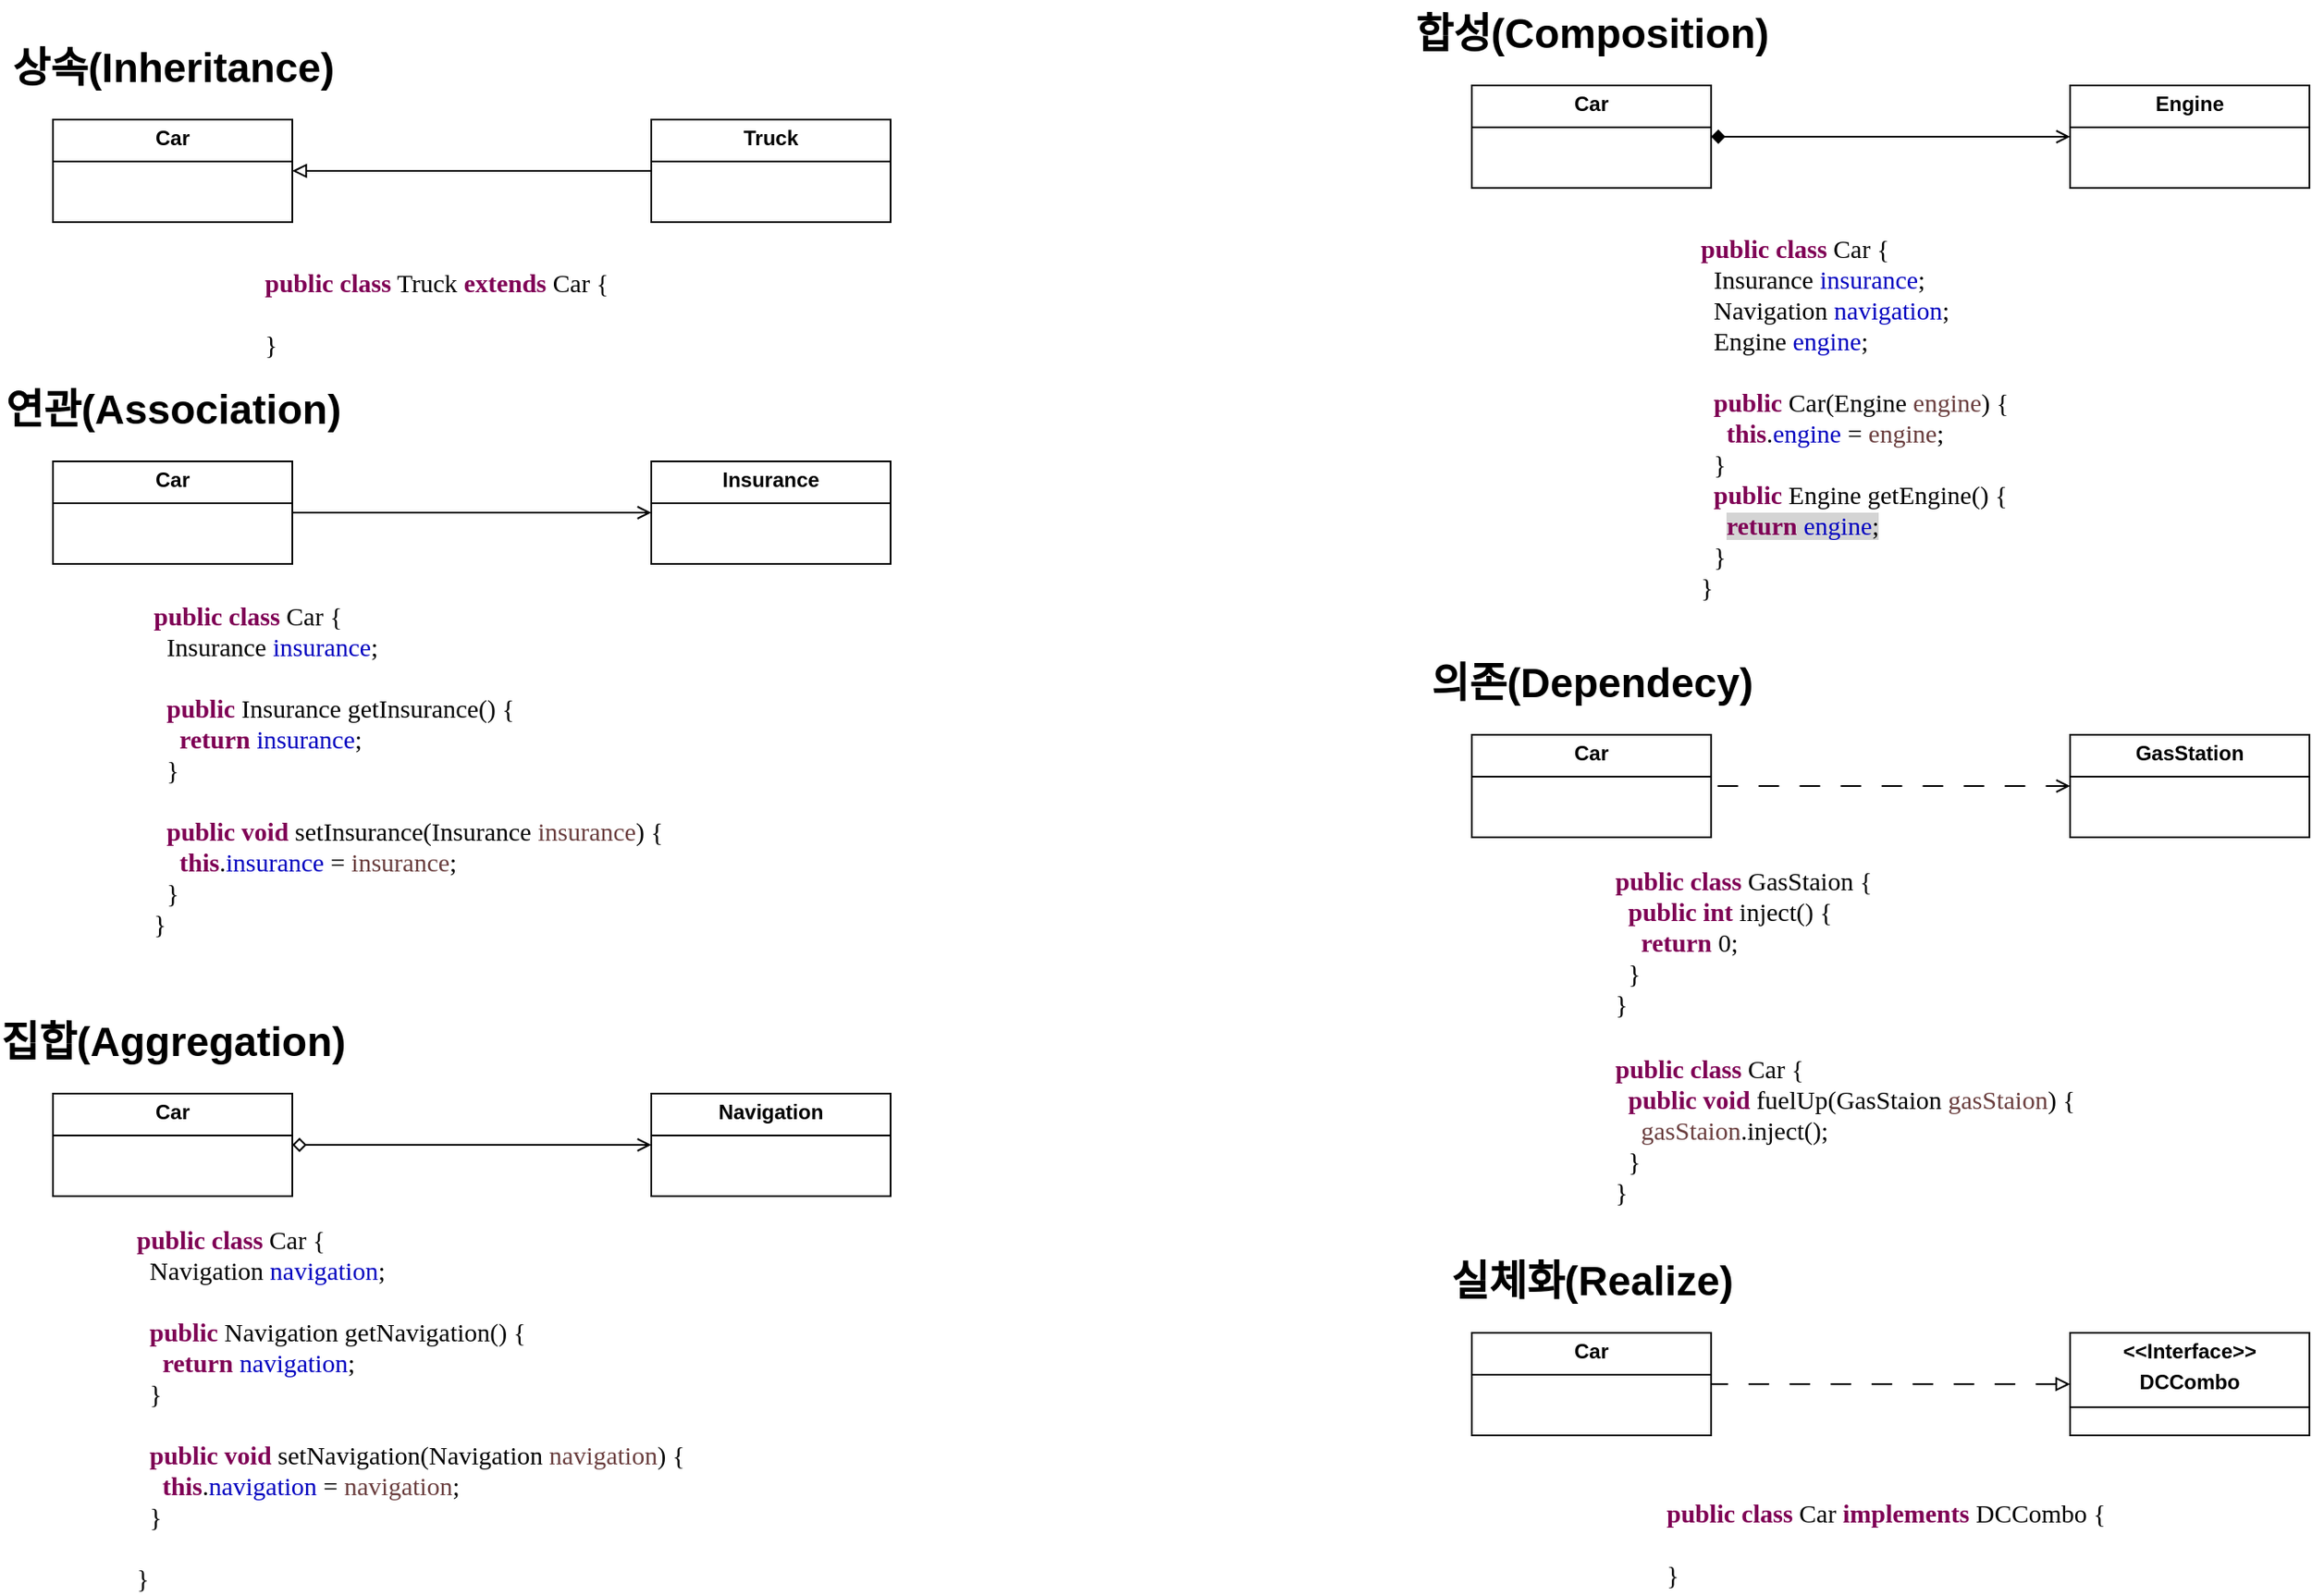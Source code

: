 <mxfile version="24.6.4" type="device">
  <diagram name="페이지-1" id="vJubQT-2Y8gxTBsKiOb1">
    <mxGraphModel dx="2049" dy="1296" grid="1" gridSize="10" guides="1" tooltips="1" connect="1" arrows="1" fold="1" page="1" pageScale="1" pageWidth="827" pageHeight="1169" math="0" shadow="0">
      <root>
        <mxCell id="0" />
        <mxCell id="1" parent="0" />
        <mxCell id="97UIIDrQB9eTL_ICYi2H-1" value="&lt;p style=&quot;margin:0px;margin-top:4px;text-align:center;&quot;&gt;&lt;b&gt;Car&lt;/b&gt;&lt;/p&gt;&lt;hr size=&quot;1&quot; style=&quot;border-style:solid;&quot;&gt;&lt;div style=&quot;height:2px;&quot;&gt;&lt;/div&gt;" style="verticalAlign=top;align=left;overflow=fill;html=1;whiteSpace=wrap;" vertex="1" parent="1">
          <mxGeometry x="200" y="140" width="140" height="60" as="geometry" />
        </mxCell>
        <mxCell id="97UIIDrQB9eTL_ICYi2H-3" style="edgeStyle=orthogonalEdgeStyle;rounded=0;orthogonalLoop=1;jettySize=auto;html=1;entryX=1;entryY=0.5;entryDx=0;entryDy=0;startArrow=none;startFill=0;endArrow=block;endFill=0;" edge="1" parent="1" source="97UIIDrQB9eTL_ICYi2H-2" target="97UIIDrQB9eTL_ICYi2H-1">
          <mxGeometry relative="1" as="geometry" />
        </mxCell>
        <mxCell id="97UIIDrQB9eTL_ICYi2H-2" value="&lt;p style=&quot;margin:0px;margin-top:4px;text-align:center;&quot;&gt;&lt;b&gt;Truck&lt;/b&gt;&lt;/p&gt;&lt;hr size=&quot;1&quot; style=&quot;border-style:solid;&quot;&gt;&lt;div style=&quot;height:2px;&quot;&gt;&lt;/div&gt;" style="verticalAlign=top;align=left;overflow=fill;html=1;whiteSpace=wrap;" vertex="1" parent="1">
          <mxGeometry x="550" y="140" width="140" height="60" as="geometry" />
        </mxCell>
        <mxCell id="97UIIDrQB9eTL_ICYi2H-4" value="&lt;p style=&quot;margin:0px;margin-top:4px;text-align:center;&quot;&gt;&lt;b&gt;Car&lt;/b&gt;&lt;/p&gt;&lt;hr size=&quot;1&quot; style=&quot;border-style:solid;&quot;&gt;&lt;div style=&quot;height:2px;&quot;&gt;&lt;br&gt;&lt;/div&gt;" style="verticalAlign=top;align=left;overflow=fill;html=1;whiteSpace=wrap;" vertex="1" parent="1">
          <mxGeometry x="200" y="340" width="140" height="60" as="geometry" />
        </mxCell>
        <mxCell id="97UIIDrQB9eTL_ICYi2H-5" style="edgeStyle=orthogonalEdgeStyle;rounded=0;orthogonalLoop=1;jettySize=auto;html=1;entryX=1;entryY=0.5;entryDx=0;entryDy=0;startArrow=open;startFill=0;endArrow=none;endFill=0;" edge="1" parent="1" source="97UIIDrQB9eTL_ICYi2H-6" target="97UIIDrQB9eTL_ICYi2H-4">
          <mxGeometry relative="1" as="geometry" />
        </mxCell>
        <mxCell id="97UIIDrQB9eTL_ICYi2H-6" value="&lt;p style=&quot;margin:0px;margin-top:4px;text-align:center;&quot;&gt;&lt;b&gt;Insurance&lt;/b&gt;&lt;/p&gt;&lt;hr size=&quot;1&quot; style=&quot;border-style:solid;&quot;&gt;&lt;div style=&quot;height:2px;&quot;&gt;&lt;/div&gt;" style="verticalAlign=top;align=left;overflow=fill;html=1;whiteSpace=wrap;" vertex="1" parent="1">
          <mxGeometry x="550" y="340" width="140" height="60" as="geometry" />
        </mxCell>
        <mxCell id="97UIIDrQB9eTL_ICYi2H-7" value="상속(Inheritance)" style="text;strokeColor=none;fillColor=none;html=1;fontSize=24;fontStyle=1;verticalAlign=middle;align=center;" vertex="1" parent="1">
          <mxGeometry x="220" y="90" width="100" height="40" as="geometry" />
        </mxCell>
        <mxCell id="97UIIDrQB9eTL_ICYi2H-8" value="연관(Association)" style="text;strokeColor=none;fillColor=none;html=1;fontSize=24;fontStyle=1;verticalAlign=middle;align=center;" vertex="1" parent="1">
          <mxGeometry x="220" y="290" width="100" height="40" as="geometry" />
        </mxCell>
        <mxCell id="97UIIDrQB9eTL_ICYi2H-10" value="&lt;div style=&quot;background-color: rgb(255, 255, 255); padding: 0px 0px 0px 2px; font-size: 15px;&quot;&gt;&lt;div style=&quot;color: rgb(0, 0, 0); background-color: rgb(255, 255, 255); font-family: D2Coding; white-space: pre;&quot;&gt;&lt;p style=&quot;margin:0;&quot;&gt;&lt;span style=&quot;color:#7f0055;font-weight:bold;&quot;&gt;public&lt;/span&gt;&lt;span style=&quot;color:#000000;&quot;&gt; &lt;/span&gt;&lt;span style=&quot;color:#7f0055;font-weight:bold;&quot;&gt;class&lt;/span&gt;&lt;span style=&quot;color:#000000;&quot;&gt; Truck &lt;/span&gt;&lt;span style=&quot;color:#7f0055;font-weight:bold;&quot;&gt;extends&lt;/span&gt;&lt;span style=&quot;color:#000000;&quot;&gt; Car {&lt;/span&gt;&lt;/p&gt;&lt;p style=&quot;margin:0;&quot;&gt;&lt;br&gt;&lt;/p&gt;&lt;p style=&quot;margin:0;&quot;&gt;&lt;span style=&quot;color:#000000;&quot;&gt;}&lt;/span&gt;&lt;/p&gt;&lt;/div&gt;&lt;/div&gt;" style="text;whiteSpace=wrap;html=1;" vertex="1" parent="1">
          <mxGeometry x="320" y="220" width="250" height="60" as="geometry" />
        </mxCell>
        <mxCell id="97UIIDrQB9eTL_ICYi2H-11" value="&lt;p style=&quot;margin:0px;margin-top:4px;text-align:center;&quot;&gt;&lt;b&gt;Car&lt;/b&gt;&lt;/p&gt;&lt;hr size=&quot;1&quot; style=&quot;border-style:solid;&quot;&gt;&lt;div style=&quot;height:2px;&quot;&gt;&lt;/div&gt;" style="verticalAlign=top;align=left;overflow=fill;html=1;whiteSpace=wrap;" vertex="1" parent="1">
          <mxGeometry x="200" y="710" width="140" height="60" as="geometry" />
        </mxCell>
        <mxCell id="97UIIDrQB9eTL_ICYi2H-12" style="edgeStyle=orthogonalEdgeStyle;rounded=0;orthogonalLoop=1;jettySize=auto;html=1;entryX=1;entryY=0.5;entryDx=0;entryDy=0;startArrow=open;startFill=0;endArrow=diamond;endFill=0;" edge="1" parent="1" source="97UIIDrQB9eTL_ICYi2H-13" target="97UIIDrQB9eTL_ICYi2H-11">
          <mxGeometry relative="1" as="geometry" />
        </mxCell>
        <mxCell id="97UIIDrQB9eTL_ICYi2H-13" value="&lt;p style=&quot;margin:0px;margin-top:4px;text-align:center;&quot;&gt;&lt;b&gt;Navigation&lt;/b&gt;&lt;/p&gt;&lt;hr size=&quot;1&quot; style=&quot;border-style:solid;&quot;&gt;&lt;div style=&quot;height:2px;&quot;&gt;&lt;/div&gt;" style="verticalAlign=top;align=left;overflow=fill;html=1;whiteSpace=wrap;" vertex="1" parent="1">
          <mxGeometry x="550" y="710" width="140" height="60" as="geometry" />
        </mxCell>
        <mxCell id="97UIIDrQB9eTL_ICYi2H-14" value="집합(Aggregation)" style="text;strokeColor=none;fillColor=none;html=1;fontSize=24;fontStyle=1;verticalAlign=middle;align=center;" vertex="1" parent="1">
          <mxGeometry x="220" y="660" width="100" height="40" as="geometry" />
        </mxCell>
        <mxCell id="97UIIDrQB9eTL_ICYi2H-15" value="&lt;div style=&quot;background-color: rgb(255, 255, 255); padding: 0px 0px 0px 2px; font-size: 15px;&quot;&gt;&lt;div style=&quot;color: rgb(0, 0, 0); background-color: rgb(255, 255, 255); font-family: D2Coding; white-space: pre;&quot;&gt;&lt;p style=&quot;margin:0;&quot;&gt;&lt;span style=&quot;color:#7f0055;font-weight:bold;&quot;&gt;public&lt;/span&gt;&lt;span style=&quot;color:#000000;&quot;&gt; &lt;/span&gt;&lt;span style=&quot;color:#7f0055;font-weight:bold;&quot;&gt;class&lt;/span&gt;&lt;span style=&quot;color:#000000;&quot;&gt; Car {&lt;/span&gt;&lt;/p&gt;&lt;p style=&quot;margin:0;&quot;&gt;&lt;span style=&quot;color:#000000;&quot;&gt;  Insurance &lt;/span&gt;&lt;span style=&quot;color:#0000c0;&quot;&gt;insurance&lt;/span&gt;&lt;span style=&quot;color:#000000;&quot;&gt;;&lt;/span&gt;&lt;/p&gt;&lt;p style=&quot;margin:0;&quot;&gt;&lt;br&gt;&lt;/p&gt;&lt;p style=&quot;margin:0;&quot;&gt;&lt;span style=&quot;color:#000000;&quot;&gt;  &lt;/span&gt;&lt;span style=&quot;color:#7f0055;font-weight:bold;&quot;&gt;public&lt;/span&gt;&lt;span style=&quot;color:#000000;&quot;&gt; Insurance getInsurance() {&lt;/span&gt;&lt;/p&gt;&lt;p style=&quot;margin:0;&quot;&gt;&lt;span style=&quot;color:#000000;&quot;&gt;    &lt;/span&gt;&lt;span style=&quot;color:#7f0055;font-weight:bold;&quot;&gt;return&lt;/span&gt;&lt;span style=&quot;color:#000000;&quot;&gt; &lt;/span&gt;&lt;span style=&quot;color:#0000c0;&quot;&gt;insurance&lt;/span&gt;&lt;span style=&quot;color:#000000;&quot;&gt;;&lt;/span&gt;&lt;/p&gt;&lt;p style=&quot;margin:0;&quot;&gt;&lt;span style=&quot;color:#000000;&quot;&gt;  }&lt;/span&gt;&lt;/p&gt;&lt;p style=&quot;margin:0;&quot;&gt;&lt;br&gt;&lt;/p&gt;&lt;p style=&quot;margin:0;&quot;&gt;&lt;span style=&quot;color:#000000;&quot;&gt;  &lt;/span&gt;&lt;span style=&quot;color:#7f0055;font-weight:bold;&quot;&gt;public&lt;/span&gt;&lt;span style=&quot;color:#000000;&quot;&gt; &lt;/span&gt;&lt;span style=&quot;color:#7f0055;font-weight:bold;&quot;&gt;void&lt;/span&gt;&lt;span style=&quot;color:#000000;&quot;&gt; setInsurance(Insurance &lt;/span&gt;&lt;span style=&quot;color:#6a3e3e;&quot;&gt;insurance&lt;/span&gt;&lt;span style=&quot;color:#000000;&quot;&gt;) {&lt;/span&gt;&lt;/p&gt;&lt;p style=&quot;margin:0;&quot;&gt;&lt;span style=&quot;color:#000000;&quot;&gt;    &lt;/span&gt;&lt;span style=&quot;color:#7f0055;font-weight:bold;&quot;&gt;this&lt;/span&gt;&lt;span style=&quot;color:#000000;&quot;&gt;.&lt;/span&gt;&lt;span style=&quot;color:#0000c0;&quot;&gt;insurance&lt;/span&gt;&lt;span style=&quot;color:#000000;&quot;&gt; = &lt;/span&gt;&lt;span style=&quot;color:#6a3e3e;&quot;&gt;insurance&lt;/span&gt;&lt;span style=&quot;color:#000000;&quot;&gt;;&lt;/span&gt;&lt;/p&gt;&lt;p style=&quot;margin:0;&quot;&gt;&lt;span style=&quot;color:#000000;&quot;&gt;  }&lt;/span&gt; &lt;/p&gt;&lt;p style=&quot;margin:0;&quot;&gt;&lt;span style=&quot;color:#000000;&quot;&gt;}&lt;/span&gt;&lt;/p&gt;&lt;/div&gt;&lt;/div&gt;" style="text;whiteSpace=wrap;html=1;" vertex="1" parent="1">
          <mxGeometry x="255" y="415" width="380" height="210" as="geometry" />
        </mxCell>
        <mxCell id="97UIIDrQB9eTL_ICYi2H-16" value="&lt;div style=&quot;background-color: rgb(255, 255, 255); padding: 0px 0px 0px 2px; font-size: 15px;&quot;&gt;&lt;div style=&quot;color: rgb(0, 0, 0); background-color: rgb(255, 255, 255); font-family: D2Coding; white-space: pre;&quot;&gt;&lt;p style=&quot;margin:0;&quot;&gt;&lt;span style=&quot;color:#7f0055;font-weight:bold;&quot;&gt;public&lt;/span&gt;&lt;span style=&quot;color:#000000;&quot;&gt; &lt;/span&gt;&lt;span style=&quot;color:#7f0055;font-weight:bold;&quot;&gt;class&lt;/span&gt;&lt;span style=&quot;color:#000000;&quot;&gt; Car {&lt;/span&gt;&lt;/p&gt;&lt;p style=&quot;margin:0;&quot;&gt;  Navigation &lt;span style=&quot;color: rgb(0, 0, 192);&quot;&gt;navigation&lt;/span&gt;;&lt;br&gt;&lt;/p&gt;&lt;p style=&quot;margin:0;&quot;&gt;&lt;br&gt;&lt;/p&gt;&lt;p style=&quot;margin:0;&quot;&gt;&lt;span style=&quot;color:#000000;&quot;&gt;  &lt;/span&gt;&lt;span style=&quot;color:#7f0055;font-weight:bold;&quot;&gt;public&lt;/span&gt;&lt;span style=&quot;color:#000000;&quot;&gt; Navigation getNavigation() {&lt;/span&gt;&lt;/p&gt;&lt;p style=&quot;margin:0;&quot;&gt;&lt;span style=&quot;color:#000000;&quot;&gt;    &lt;/span&gt;&lt;span style=&quot;color:#7f0055;font-weight:bold;&quot;&gt;return&lt;/span&gt;&lt;span style=&quot;color:#000000;&quot;&gt; &lt;/span&gt;&lt;span style=&quot;color:#0000c0;&quot;&gt;navigation&lt;/span&gt;&lt;span style=&quot;color:#000000;&quot;&gt;;&lt;/span&gt;&lt;/p&gt;&lt;p style=&quot;margin:0;&quot;&gt;&lt;span style=&quot;color:#000000;&quot;&gt;  }&lt;/span&gt;&lt;/p&gt;&lt;p style=&quot;margin:0;&quot;&gt;&lt;span style=&quot;color:#000000;&quot;&gt;  &lt;/span&gt;&lt;/p&gt;&lt;p style=&quot;margin:0;&quot;&gt;&lt;span style=&quot;color:#000000;&quot;&gt;  &lt;/span&gt;&lt;span style=&quot;color:#7f0055;font-weight:bold;&quot;&gt;public&lt;/span&gt;&lt;span style=&quot;color:#000000;&quot;&gt; &lt;/span&gt;&lt;span style=&quot;color:#7f0055;font-weight:bold;&quot;&gt;void&lt;/span&gt;&lt;span style=&quot;color:#000000;&quot;&gt; setNavigation(Navigation &lt;/span&gt;&lt;span style=&quot;color:#6a3e3e;&quot;&gt;navigation&lt;/span&gt;&lt;span style=&quot;color:#000000;&quot;&gt;) {&lt;/span&gt;&lt;/p&gt;&lt;p style=&quot;margin:0;&quot;&gt;&lt;span style=&quot;color:#000000;&quot;&gt;    &lt;/span&gt;&lt;span style=&quot;color:#7f0055;font-weight:bold;&quot;&gt;this&lt;/span&gt;&lt;span style=&quot;color:#000000;&quot;&gt;.&lt;/span&gt;&lt;span style=&quot;color:#0000c0;&quot;&gt;navigation&lt;/span&gt;&lt;span style=&quot;color:#000000;&quot;&gt; = &lt;/span&gt;&lt;span style=&quot;color:#6a3e3e;&quot;&gt;navigation&lt;/span&gt;&lt;span style=&quot;color:#000000;&quot;&gt;;&lt;/span&gt;&lt;/p&gt;&lt;p style=&quot;margin:0;&quot;&gt;&lt;span style=&quot;color:#000000;&quot;&gt;  }&lt;/span&gt;&lt;/p&gt;&lt;p style=&quot;margin:0;&quot;&gt;&lt;span style=&quot;color:#000000;&quot;&gt;  &lt;/span&gt;&lt;/p&gt;&lt;p style=&quot;margin:0;&quot;&gt;&lt;span style=&quot;color:#000000;&quot;&gt;}&lt;/span&gt;&lt;/p&gt;&lt;/div&gt;&lt;/div&gt;" style="text;whiteSpace=wrap;html=1;" vertex="1" parent="1">
          <mxGeometry x="245" y="780" width="400" height="220" as="geometry" />
        </mxCell>
        <mxCell id="97UIIDrQB9eTL_ICYi2H-17" value="&lt;p style=&quot;margin:0px;margin-top:4px;text-align:center;&quot;&gt;&lt;b&gt;Car&lt;/b&gt;&lt;/p&gt;&lt;hr size=&quot;1&quot; style=&quot;border-style:solid;&quot;&gt;&lt;div style=&quot;height:2px;&quot;&gt;&lt;/div&gt;" style="verticalAlign=top;align=left;overflow=fill;html=1;whiteSpace=wrap;" vertex="1" parent="1">
          <mxGeometry x="1030" y="120" width="140" height="60" as="geometry" />
        </mxCell>
        <mxCell id="97UIIDrQB9eTL_ICYi2H-18" style="edgeStyle=orthogonalEdgeStyle;rounded=0;orthogonalLoop=1;jettySize=auto;html=1;entryX=1;entryY=0.5;entryDx=0;entryDy=0;startArrow=open;startFill=0;endArrow=diamond;endFill=1;" edge="1" parent="1" source="97UIIDrQB9eTL_ICYi2H-19" target="97UIIDrQB9eTL_ICYi2H-17">
          <mxGeometry relative="1" as="geometry" />
        </mxCell>
        <mxCell id="97UIIDrQB9eTL_ICYi2H-19" value="&lt;p style=&quot;margin:0px;margin-top:4px;text-align:center;&quot;&gt;&lt;b&gt;Engine&lt;/b&gt;&lt;/p&gt;&lt;hr size=&quot;1&quot; style=&quot;border-style:solid;&quot;&gt;&lt;div style=&quot;height:2px;&quot;&gt;&lt;/div&gt;" style="verticalAlign=top;align=left;overflow=fill;html=1;whiteSpace=wrap;" vertex="1" parent="1">
          <mxGeometry x="1380" y="120" width="140" height="60" as="geometry" />
        </mxCell>
        <mxCell id="97UIIDrQB9eTL_ICYi2H-20" value="합성(Composition)" style="text;strokeColor=none;fillColor=none;html=1;fontSize=24;fontStyle=1;verticalAlign=middle;align=center;" vertex="1" parent="1">
          <mxGeometry x="1050" y="70" width="100" height="40" as="geometry" />
        </mxCell>
        <mxCell id="97UIIDrQB9eTL_ICYi2H-21" value="&lt;div style=&quot;background-color: rgb(255, 255, 255); padding: 0px 0px 0px 2px; font-size: 15px;&quot;&gt;&lt;div style=&quot;color: rgb(0, 0, 0); background-color: rgb(255, 255, 255); font-family: D2Coding; white-space: pre;&quot;&gt;&lt;p style=&quot;margin:0;&quot;&gt;&lt;span style=&quot;color:#7f0055;font-weight:bold;&quot;&gt;public&lt;/span&gt;&lt;span style=&quot;color:#000000;&quot;&gt; &lt;/span&gt;&lt;span style=&quot;color:#7f0055;font-weight:bold;&quot;&gt;class&lt;/span&gt;&lt;span style=&quot;color:#000000;&quot;&gt; Car {&lt;/span&gt;&lt;/p&gt;&lt;p style=&quot;margin:0;&quot;&gt;&lt;span style=&quot;color:#000000;&quot;&gt;  Insurance &lt;/span&gt;&lt;span style=&quot;color:#0000c0;&quot;&gt;insurance&lt;/span&gt;&lt;span style=&quot;color:#000000;&quot;&gt;;&lt;/span&gt;&lt;/p&gt;&lt;p style=&quot;margin:0;&quot;&gt;&lt;span style=&quot;color:#000000;&quot;&gt;  Navigation &lt;/span&gt;&lt;span style=&quot;color:#0000c0;&quot;&gt;navigation&lt;/span&gt;&lt;span style=&quot;color:#000000;&quot;&gt;;&lt;/span&gt;&lt;/p&gt;&lt;p style=&quot;margin:0;&quot;&gt;&lt;span style=&quot;color:#000000;&quot;&gt;  Engine &lt;/span&gt;&lt;span style=&quot;color:#0000c0;&quot;&gt;engine&lt;/span&gt;&lt;span style=&quot;color:#000000;&quot;&gt;;&lt;/span&gt;&lt;/p&gt;&lt;p style=&quot;margin:0;&quot;&gt;&lt;span style=&quot;color:#000000;&quot;&gt;  &lt;/span&gt;&lt;/p&gt;&lt;p style=&quot;margin:0;&quot;&gt;&lt;span style=&quot;color:#000000;&quot;&gt;  &lt;/span&gt;&lt;span style=&quot;color:#7f0055;font-weight:bold;&quot;&gt;public&lt;/span&gt;&lt;span style=&quot;color:#000000;&quot;&gt; Car(Engine &lt;/span&gt;&lt;span style=&quot;color:#6a3e3e;&quot;&gt;engine&lt;/span&gt;&lt;span style=&quot;color:#000000;&quot;&gt;) {&lt;/span&gt;&lt;/p&gt;&lt;p style=&quot;margin:0;&quot;&gt;&lt;span style=&quot;color:#000000;&quot;&gt;    &lt;/span&gt;&lt;span style=&quot;color:#7f0055;font-weight:bold;&quot;&gt;this&lt;/span&gt;&lt;span style=&quot;color:#000000;&quot;&gt;.&lt;/span&gt;&lt;span style=&quot;color:#0000c0;&quot;&gt;engine&lt;/span&gt;&lt;span style=&quot;color:#000000;&quot;&gt; = &lt;/span&gt;&lt;span style=&quot;color:#6a3e3e;&quot;&gt;engine&lt;/span&gt;&lt;span style=&quot;color:#000000;&quot;&gt;;&lt;/span&gt;&lt;/p&gt;&lt;p style=&quot;margin:0;&quot;&gt;&lt;span style=&quot;color:#000000;&quot;&gt;  }&lt;/span&gt;&lt;/p&gt;&lt;p style=&quot;margin:0;&quot;&gt;&lt;span style=&quot;color:#000000;&quot;&gt;  &lt;/span&gt;&lt;span style=&quot;color:#7f0055;font-weight:bold;&quot;&gt;public&lt;/span&gt;&lt;span style=&quot;color:#000000;&quot;&gt; &lt;/span&gt;&lt;span style=&quot;color:#000000;&quot;&gt;Engine getEngine() {&lt;/span&gt;&lt;/p&gt;&lt;p style=&quot;margin:0;&quot;&gt;&lt;span style=&quot;color:#000000;&quot;&gt;    &lt;/span&gt;&lt;span style=&quot;color:#7f0055;background-color:#d4d4d4;font-weight:bold;&quot;&gt;return&lt;/span&gt;&lt;span style=&quot;color:#000000;background-color:#d4d4d4;&quot;&gt; &lt;/span&gt;&lt;span style=&quot;color:#0000c0;background-color:#d4d4d4;&quot;&gt;engine&lt;/span&gt;&lt;span style=&quot;color:#000000;background-color:#d4d4d4;&quot;&gt;;&lt;/span&gt;&lt;/p&gt;&lt;p style=&quot;margin:0;&quot;&gt;&lt;span style=&quot;color:#000000;&quot;&gt;  }&lt;/span&gt;&lt;/p&gt;&lt;p style=&quot;margin:0;&quot;&gt;&lt;span style=&quot;color:#000000;&quot;&gt;}&lt;/span&gt;&lt;/p&gt;&lt;/div&gt;&lt;/div&gt;" style="text;whiteSpace=wrap;html=1;" vertex="1" parent="1">
          <mxGeometry x="1160" y="200" width="230" height="220" as="geometry" />
        </mxCell>
        <mxCell id="97UIIDrQB9eTL_ICYi2H-22" value="&lt;p style=&quot;margin:0px;margin-top:4px;text-align:center;&quot;&gt;&lt;b&gt;Car&lt;/b&gt;&lt;/p&gt;&lt;hr size=&quot;1&quot; style=&quot;border-style:solid;&quot;&gt;&lt;div style=&quot;height:2px;&quot;&gt;&lt;/div&gt;" style="verticalAlign=top;align=left;overflow=fill;html=1;whiteSpace=wrap;" vertex="1" parent="1">
          <mxGeometry x="1030" y="500" width="140" height="60" as="geometry" />
        </mxCell>
        <mxCell id="97UIIDrQB9eTL_ICYi2H-23" style="edgeStyle=orthogonalEdgeStyle;rounded=0;orthogonalLoop=1;jettySize=auto;html=1;entryX=1;entryY=0.5;entryDx=0;entryDy=0;startArrow=open;startFill=0;endArrow=none;endFill=0;dashed=1;dashPattern=12 12;" edge="1" parent="1" source="97UIIDrQB9eTL_ICYi2H-24" target="97UIIDrQB9eTL_ICYi2H-22">
          <mxGeometry relative="1" as="geometry" />
        </mxCell>
        <mxCell id="97UIIDrQB9eTL_ICYi2H-24" value="&lt;p style=&quot;margin:0px;margin-top:4px;text-align:center;&quot;&gt;&lt;b&gt;GasStation&lt;/b&gt;&lt;/p&gt;&lt;hr size=&quot;1&quot; style=&quot;border-style:solid;&quot;&gt;&lt;div style=&quot;height:2px;&quot;&gt;&lt;/div&gt;" style="verticalAlign=top;align=left;overflow=fill;html=1;whiteSpace=wrap;" vertex="1" parent="1">
          <mxGeometry x="1380" y="500" width="140" height="60" as="geometry" />
        </mxCell>
        <mxCell id="97UIIDrQB9eTL_ICYi2H-25" value="의존(Dependecy)" style="text;strokeColor=none;fillColor=none;html=1;fontSize=24;fontStyle=1;verticalAlign=middle;align=center;" vertex="1" parent="1">
          <mxGeometry x="1050" y="450" width="100" height="40" as="geometry" />
        </mxCell>
        <mxCell id="97UIIDrQB9eTL_ICYi2H-26" value="&lt;div style=&quot;background-color: rgb(255, 255, 255); padding: 0px 0px 0px 2px; font-size: 15px;&quot;&gt;&lt;div style=&quot;color: rgb(0, 0, 0); background-color: rgb(255, 255, 255); font-family: D2Coding; white-space: pre;&quot;&gt;&lt;p style=&quot;margin:0;&quot;&gt;&lt;span style=&quot;color:#7f0055;font-weight:bold;&quot;&gt;public&lt;/span&gt;&lt;span style=&quot;color:#000000;&quot;&gt; &lt;/span&gt;&lt;span style=&quot;color:#7f0055;font-weight:bold;&quot;&gt;class&lt;/span&gt;&lt;span style=&quot;color:#000000;&quot;&gt; Car {&lt;/span&gt;&lt;/p&gt;&lt;p style=&quot;margin:0;&quot;&gt;  &lt;span style=&quot;color: rgb(127, 0, 85); font-weight: bold;&quot;&gt;public&lt;/span&gt; &lt;span style=&quot;color: rgb(127, 0, 85); font-weight: bold;&quot;&gt;void&lt;/span&gt; fuelUp(GasStaion &lt;span style=&quot;color: rgb(106, 62, 62);&quot;&gt;gasStaion&lt;/span&gt;) {&lt;br&gt;&lt;/p&gt;&lt;p style=&quot;margin:0;&quot;&gt;&lt;span style=&quot;color:#000000;&quot;&gt;    &lt;/span&gt;&lt;span style=&quot;color:#6a3e3e;&quot;&gt;gasStaion&lt;/span&gt;&lt;span style=&quot;color:#000000;&quot;&gt;.inject();&lt;/span&gt;&lt;/p&gt;&lt;p style=&quot;margin:0;&quot;&gt;&lt;span style=&quot;color:#000000;&quot;&gt;  }&lt;/span&gt;&lt;/p&gt;&lt;p style=&quot;margin:0;&quot;&gt;&lt;span style=&quot;color:#000000;&quot;&gt;}&lt;/span&gt;&lt;/p&gt;&lt;/div&gt;&lt;/div&gt;" style="text;whiteSpace=wrap;html=1;" vertex="1" parent="1">
          <mxGeometry x="1110" y="680" width="330" height="100" as="geometry" />
        </mxCell>
        <mxCell id="97UIIDrQB9eTL_ICYi2H-27" value="&lt;div style=&quot;background-color: rgb(255, 255, 255); padding: 0px 0px 0px 2px; font-size: 15px;&quot;&gt;&lt;div style=&quot;color: rgb(0, 0, 0); background-color: rgb(255, 255, 255); font-family: D2Coding; white-space: pre;&quot;&gt;&lt;p style=&quot;margin:0;&quot;&gt;&lt;span style=&quot;color:#7f0055;font-weight:bold;&quot;&gt;public&lt;/span&gt;&lt;span style=&quot;color:#000000;&quot;&gt; &lt;/span&gt;&lt;span style=&quot;color:#7f0055;font-weight:bold;&quot;&gt;class&lt;/span&gt;&lt;span style=&quot;color:#000000;&quot;&gt; GasStaion {&lt;/span&gt;&lt;/p&gt;&lt;p style=&quot;margin:0;&quot;&gt;&lt;span style=&quot;color:#000000;&quot;&gt;  &lt;/span&gt;&lt;span style=&quot;color:#7f0055;font-weight:bold;&quot;&gt;public&lt;/span&gt;&lt;span style=&quot;color:#000000;&quot;&gt; &lt;/span&gt;&lt;span style=&quot;color:#7f0055;font-weight:bold;&quot;&gt;int&lt;/span&gt;&lt;span style=&quot;color:#000000;&quot;&gt; inject() {&lt;/span&gt;&lt;/p&gt;&lt;p style=&quot;margin:0;&quot;&gt;&lt;span style=&quot;color:#000000;&quot;&gt;    &lt;/span&gt;&lt;span style=&quot;color:#7f0055;font-weight:bold;&quot;&gt;return&lt;/span&gt;&lt;span style=&quot;color:#000000;&quot;&gt; 0;&lt;/span&gt;&lt;/p&gt;&lt;p style=&quot;margin:0;&quot;&gt;&lt;span style=&quot;color:#000000;&quot;&gt;  }&lt;/span&gt;&lt;/p&gt;&lt;p style=&quot;margin:0;&quot;&gt;&lt;span style=&quot;color:#000000;&quot;&gt;}&lt;/span&gt;&lt;/p&gt;&lt;/div&gt;&lt;/div&gt;" style="text;whiteSpace=wrap;html=1;" vertex="1" parent="1">
          <mxGeometry x="1110" y="570" width="190" height="100" as="geometry" />
        </mxCell>
        <mxCell id="97UIIDrQB9eTL_ICYi2H-28" value="&lt;p style=&quot;margin:0px;margin-top:4px;text-align:center;&quot;&gt;&lt;b&gt;Car&lt;/b&gt;&lt;/p&gt;&lt;hr size=&quot;1&quot; style=&quot;border-style:solid;&quot;&gt;&lt;div style=&quot;height:2px;&quot;&gt;&lt;/div&gt;" style="verticalAlign=top;align=left;overflow=fill;html=1;whiteSpace=wrap;" vertex="1" parent="1">
          <mxGeometry x="1030" y="850" width="140" height="60" as="geometry" />
        </mxCell>
        <mxCell id="97UIIDrQB9eTL_ICYi2H-29" style="edgeStyle=orthogonalEdgeStyle;rounded=0;orthogonalLoop=1;jettySize=auto;html=1;entryX=1;entryY=0.5;entryDx=0;entryDy=0;startArrow=block;startFill=0;endArrow=none;endFill=0;dashed=1;dashPattern=12 12;" edge="1" parent="1" source="97UIIDrQB9eTL_ICYi2H-30" target="97UIIDrQB9eTL_ICYi2H-28">
          <mxGeometry relative="1" as="geometry" />
        </mxCell>
        <mxCell id="97UIIDrQB9eTL_ICYi2H-30" value="&lt;p style=&quot;margin:0px;margin-top:4px;text-align:center;&quot;&gt;&lt;b&gt;&amp;lt;&amp;lt;Interface&amp;gt;&amp;gt;&lt;/b&gt;&lt;/p&gt;&lt;p style=&quot;margin:0px;margin-top:4px;text-align:center;&quot;&gt;&lt;b&gt;DCCombo&lt;/b&gt;&lt;/p&gt;&lt;hr size=&quot;1&quot; style=&quot;border-style:solid;&quot;&gt;&lt;div style=&quot;height:2px;&quot;&gt;&lt;/div&gt;" style="verticalAlign=top;align=left;overflow=fill;html=1;whiteSpace=wrap;" vertex="1" parent="1">
          <mxGeometry x="1380" y="850" width="140" height="60" as="geometry" />
        </mxCell>
        <mxCell id="97UIIDrQB9eTL_ICYi2H-31" value="실체화(Realize)" style="text;strokeColor=none;fillColor=none;html=1;fontSize=24;fontStyle=1;verticalAlign=middle;align=center;" vertex="1" parent="1">
          <mxGeometry x="1050" y="800" width="100" height="40" as="geometry" />
        </mxCell>
        <mxCell id="97UIIDrQB9eTL_ICYi2H-32" value="&lt;div style=&quot;background-color: rgb(255, 255, 255); padding: 0px 0px 0px 2px; font-size: 15px;&quot;&gt;&lt;div style=&quot;color: rgb(0, 0, 0); background-color: rgb(255, 255, 255); font-family: D2Coding; white-space: pre;&quot;&gt;&lt;p style=&quot;margin:0;&quot;&gt;&lt;span style=&quot;color:#7f0055;font-weight:bold;&quot;&gt;public&lt;/span&gt;&lt;span style=&quot;color:#000000;&quot;&gt; &lt;/span&gt;&lt;span style=&quot;color:#7f0055;font-weight:bold;&quot;&gt;class&lt;/span&gt;&lt;span style=&quot;color:#000000;&quot;&gt; Car &lt;/span&gt;&lt;span style=&quot;color:#7f0055;font-weight:bold;&quot;&gt;implements&lt;/span&gt;&lt;span style=&quot;color:#000000;&quot;&gt; DCCombo {&lt;/span&gt;&lt;/p&gt;&lt;p style=&quot;margin:0;&quot;&gt;&lt;br&gt;&lt;/p&gt;&lt;p style=&quot;margin:0;&quot;&gt;&lt;span style=&quot;color:#000000;&quot;&gt;}&lt;/span&gt;&lt;/p&gt;&lt;/div&gt;&lt;/div&gt;" style="text;whiteSpace=wrap;html=1;" vertex="1" parent="1">
          <mxGeometry x="1140" y="940" width="290" height="60" as="geometry" />
        </mxCell>
      </root>
    </mxGraphModel>
  </diagram>
</mxfile>
